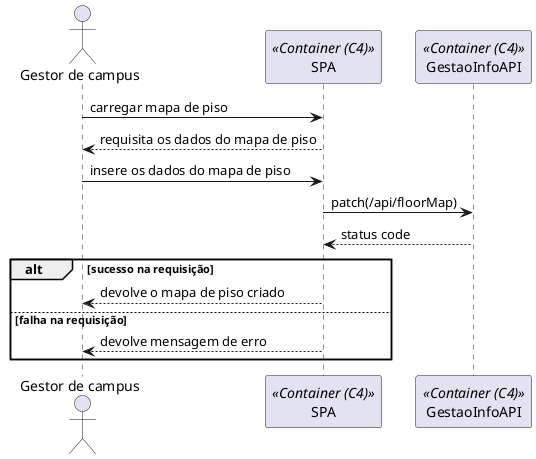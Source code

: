 @startuml

actor "Gestor de campus" as Actor
participant "SPA" as Container <<Container (C4)>>
participant "GestaoInfoAPI" as API <<Container (C4)>>

Actor -> Container: carregar mapa de piso
Container --> Actor: requisita os dados do mapa de piso
Actor -> Container: insere os dados do mapa de piso
Container -> API: patch(/api/floorMap)

API --> Container: status code
alt sucesso na requisição
    Container --> Actor: devolve o mapa de piso criado
else falha na requisição
    Container --> Actor: devolve mensagem de erro
end

@enduml

